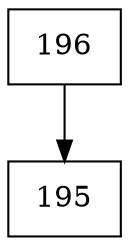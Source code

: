 digraph G {
  node [shape=record];
  node0 [label="{196}"];
  node0 -> node1;
  node1 [label="{195}"];
}
